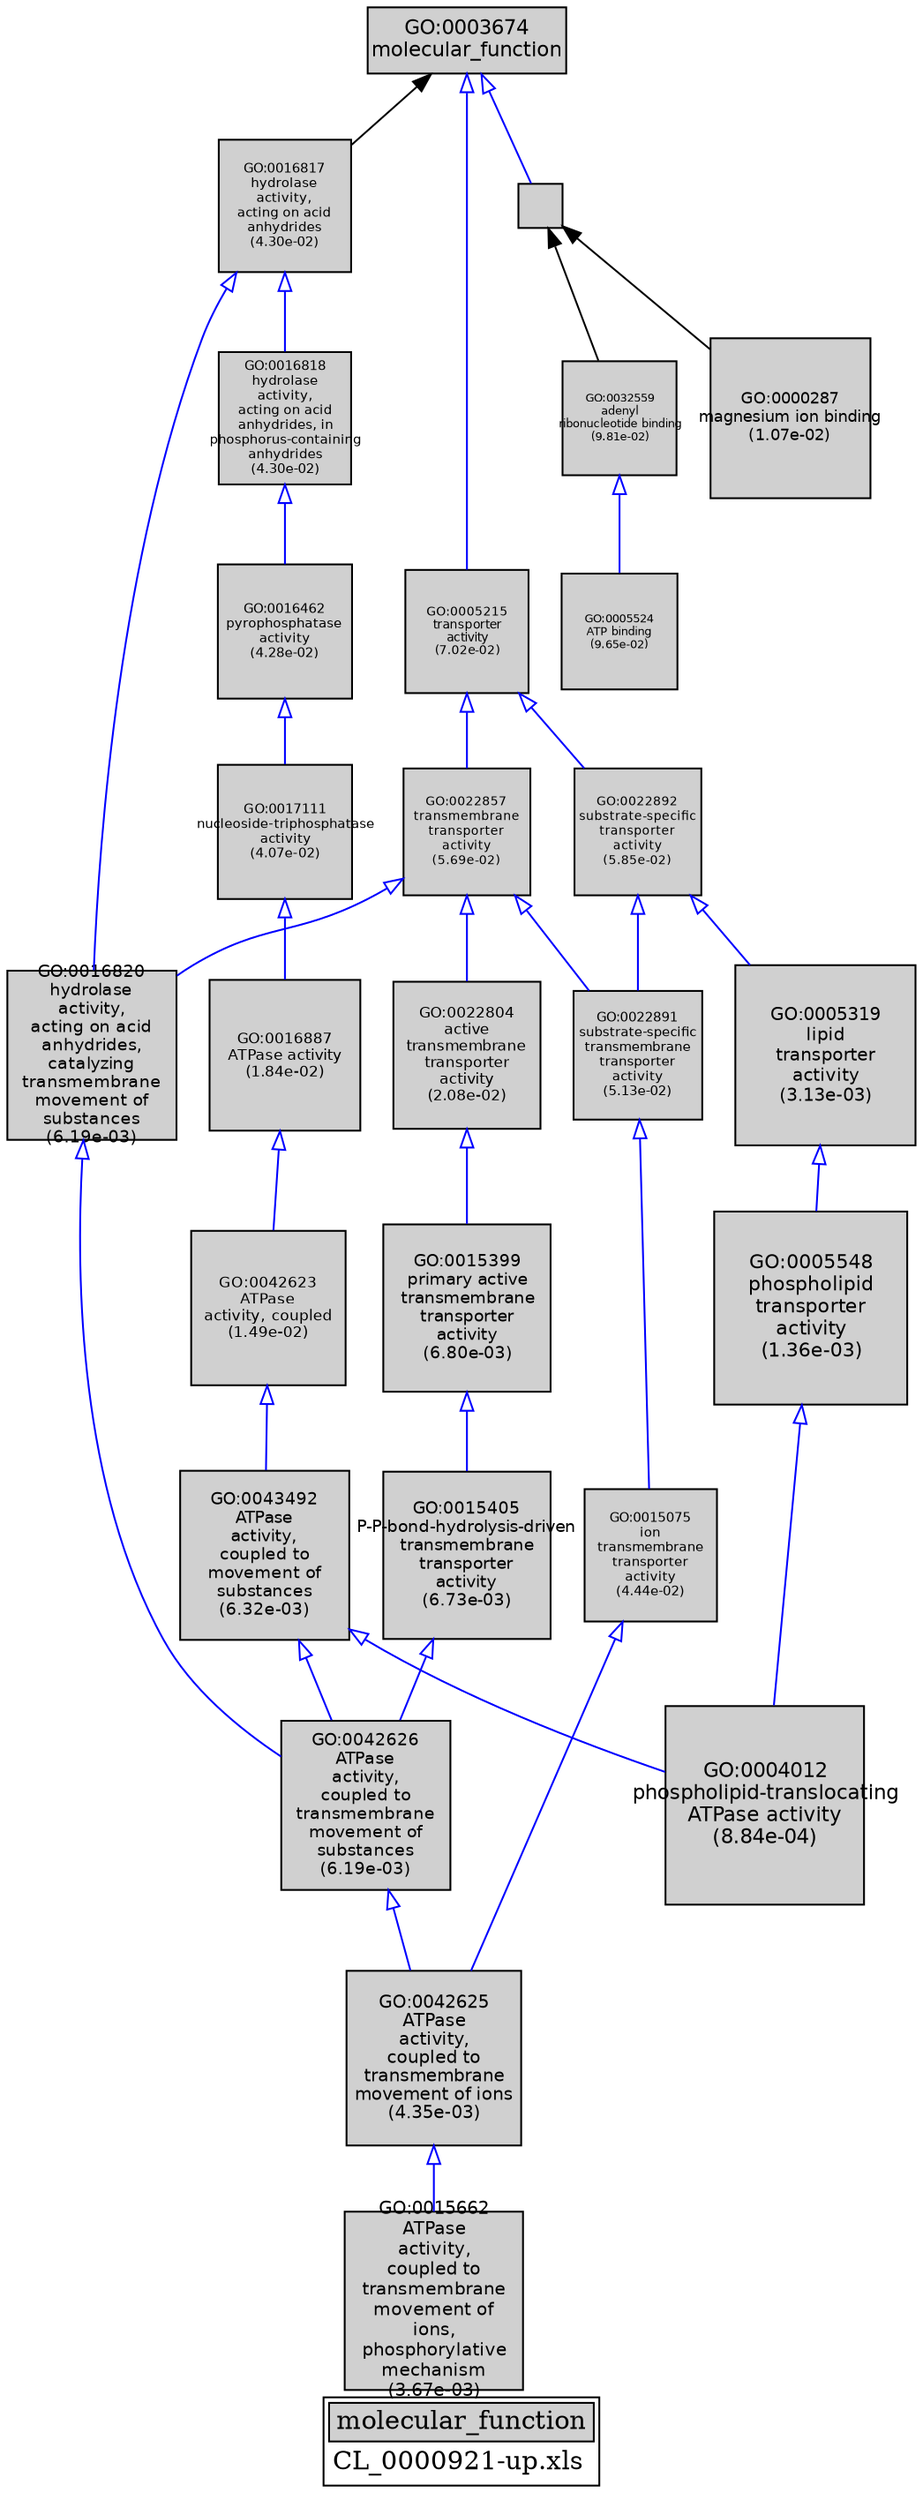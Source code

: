 digraph "molecular_function" {
graph [ bgcolor = "#FFFFFF", label = <<TABLE COLOR="black" BGCOLOR="white"><TR><TD COLSPAN="2" BGCOLOR="#D0D0D0"><FONT COLOR="black">molecular_function</FONT></TD></TR><TR><TD BORDER="0">CL_0000921-up.xls</TD></TR></TABLE>> ];
node [ fontname = "Helvetica" ];

subgraph "nodes" {

node [ style = "filled", fixedsize = "true", width = 1, shape = "box", fontsize = 9, fillcolor = "#D0D0D0", fontcolor = "black", color = "black" ];

"GO:0003674" [ URL = "#GO:0003674", label = <<TABLE BORDER="0"><TR><TD>GO:0003674<BR/>molecular_function</TD></TR></TABLE>>, width = 1.5, shape = "box", fontsize = 10.8 ];
"GO:0043492" [ URL = "#GO:0043492", label = <<TABLE BORDER="0"><TR><TD>GO:0043492<BR/>ATPase<BR/>activity,<BR/>coupled to<BR/>movement of<BR/>substances<BR/>(6.32e-03)</TD></TR></TABLE>>, width = 1.27403687248, shape = "box", fontsize = 9.17306548186, height = 1.27403687248 ];
"GO:0015075" [ URL = "#GO:0015075", label = <<TABLE BORDER="0"><TR><TD>GO:0015075<BR/>ion<BR/>transmembrane<BR/>transporter<BR/>activity<BR/>(4.44e-02)</TD></TR></TABLE>>, width = 1.00114352751, shape = "box", fontsize = 7.20823339808, height = 1.00114352751 ];
"GO:0016887" [ URL = "#GO:0016887", label = <<TABLE BORDER="0"><TR><TD>GO:0016887<BR/>ATPase activity<BR/>(1.84e-02)</TD></TR></TABLE>>, width = 1.13245551509, shape = "box", fontsize = 8.15367970863, height = 1.13245551509 ];
"GO:0042623" [ URL = "#GO:0042623", label = <<TABLE BORDER="0"><TR><TD>GO:0042623<BR/>ATPase<BR/>activity, coupled<BR/>(1.49e-02)</TD></TR></TABLE>>, width = 1.16203504449, shape = "box", fontsize = 8.36665232031, height = 1.16203504449 ];
"GO:0042625" [ URL = "#GO:0042625", label = <<TABLE BORDER="0"><TR><TD>GO:0042625<BR/>ATPase<BR/>activity,<BR/>coupled to<BR/>transmembrane<BR/>movement of ions<BR/>(4.35e-03)</TD></TR></TABLE>>, width = 1.31993332435, shape = "box", fontsize = 9.50351993533, height = 1.31993332435 ];
"GO:0022804" [ URL = "#GO:0022804", label = <<TABLE BORDER="0"><TR><TD>GO:0022804<BR/>active<BR/>transmembrane<BR/>transporter<BR/>activity<BR/>(2.08e-02)</TD></TR></TABLE>>, width = 1.11523999356, shape = "box", fontsize = 8.02972795362, height = 1.11523999356 ];
"GO:0022857" [ URL = "#GO:0022857", label = <<TABLE BORDER="0"><TR><TD>GO:0022857<BR/>transmembrane<BR/>transporter<BR/>activity<BR/>(5.69e-02)</TD></TR></TABLE>>, width = 0.960835507041, shape = "box", fontsize = 6.9180156507, height = 0.960835507041 ];
"GO:0015662" [ URL = "#GO:0015662", label = <<TABLE BORDER="0"><TR><TD>GO:0015662<BR/>ATPase<BR/>activity,<BR/>coupled to<BR/>transmembrane<BR/>movement of<BR/>ions,<BR/>phosphorylative<BR/>mechanism<BR/>(3.67e-03)</TD></TR></TABLE>>, width = 1.34027920576, shape = "box", fontsize = 9.65001028144, height = 1.34027920576 ];
"GO:0005215" [ URL = "#GO:0005215", label = <<TABLE BORDER="0"><TR><TD>GO:0005215<BR/>transporter<BR/>activity<BR/>(7.02e-02)</TD></TR></TABLE>>, width = 0.925299253672, shape = "box", fontsize = 6.66215462644, height = 0.925299253672 ];
"GO:0022892" [ URL = "#GO:0022892", label = <<TABLE BORDER="0"><TR><TD>GO:0022892<BR/>substrate-specific<BR/>transporter<BR/>activity<BR/>(5.85e-02)</TD></TR></TABLE>>, width = 0.956137448593, shape = "box", fontsize = 6.88418962987, height = 0.956137448593 ];
"GO:0042626" [ URL = "#GO:0042626", label = <<TABLE BORDER="0"><TR><TD>GO:0042626<BR/>ATPase<BR/>activity,<BR/>coupled to<BR/>transmembrane<BR/>movement of<BR/>substances<BR/>(6.19e-03)</TD></TR></TABLE>>, width = 1.27675197786, shape = "box", fontsize = 9.19261424056, height = 1.27675197786 ];
"GO:0016818" [ URL = "#GO:0016818", label = <<TABLE BORDER="0"><TR><TD>GO:0016818<BR/>hydrolase<BR/>activity,<BR/>acting on acid<BR/>anhydrides, in<BR/>phosphorus-containing<BR/>anhydrides<BR/>(4.30e-02)</TD></TR></TABLE>>, width = 1.00633077254, shape = "box", fontsize = 7.24558156226, height = 1.00633077254 ];
"GO:0004012" [ URL = "#GO:0004012", label = <<TABLE BORDER="0"><TR><TD>GO:0004012<BR/>phospholipid-translocating<BR/>ATPase activity<BR/>(8.84e-04)</TD></TR></TABLE>>, width = 1.5, shape = "box", fontsize = 10.8, height = 1.5 ];
"GO:0005548" [ URL = "#GO:0005548", label = <<TABLE BORDER="0"><TR><TD>GO:0005548<BR/>phospholipid<BR/>transporter<BR/>activity<BR/>(1.36e-03)</TD></TR></TABLE>>, width = 1.45353583314, shape = "box", fontsize = 10.4654579986, height = 1.45353583314 ];
"GO:0000287" [ URL = "#GO:0000287", label = <<TABLE BORDER="0"><TR><TD>GO:0000287<BR/>magnesium ion binding<BR/>(1.07e-02)</TD></TR></TABLE>>, width = 1.20679454732, shape = "box", fontsize = 8.68892074072, height = 1.20679454732 ];
"GO:0022891" [ URL = "#GO:0022891", label = <<TABLE BORDER="0"><TR><TD>GO:0022891<BR/>substrate-specific<BR/>transmembrane<BR/>transporter<BR/>activity<BR/>(5.13e-02)</TD></TR></TABLE>>, width = 0.977994607939, shape = "box", fontsize = 7.04156117716, height = 0.977994607939 ];
"GO:0016817" [ URL = "#GO:0016817", label = <<TABLE BORDER="0"><TR><TD>GO:0016817<BR/>hydrolase<BR/>activity,<BR/>acting on acid<BR/>anhydrides<BR/>(4.30e-02)</TD></TR></TABLE>>, width = 1.00608049334, shape = "box", fontsize = 7.24377955206, height = 1.00608049334 ];
"GO:0015405" [ URL = "#GO:0015405", label = <<TABLE BORDER="0"><TR><TD>GO:0015405<BR/>P-P-bond-hydrolysis-driven<BR/>transmembrane<BR/>transporter<BR/>activity<BR/>(6.73e-03)</TD></TR></TABLE>>, width = 1.26619626344, shape = "box", fontsize = 9.11661309678, height = 1.26619626344 ];
"GO:0016820" [ URL = "#GO:0016820", label = <<TABLE BORDER="0"><TR><TD>GO:0016820<BR/>hydrolase<BR/>activity,<BR/>acting on acid<BR/>anhydrides,<BR/>catalyzing<BR/>transmembrane<BR/>movement of<BR/>substances<BR/>(6.19e-03)</TD></TR></TABLE>>, width = 1.27675197786, shape = "box", fontsize = 9.19261424056, height = 1.27675197786 ];
"GO:0016462" [ URL = "#GO:0016462", label = <<TABLE BORDER="0"><TR><TD>GO:0016462<BR/>pyrophosphatase<BR/>activity<BR/>(4.28e-02)</TD></TR></TABLE>>, width = 1.00708361783, shape = "box", fontsize = 7.25100204839, height = 1.00708361783 ];
"GO:0015399" [ URL = "#GO:0015399", label = <<TABLE BORDER="0"><TR><TD>GO:0015399<BR/>primary active<BR/>transmembrane<BR/>transporter<BR/>activity<BR/>(6.80e-03)</TD></TR></TABLE>>, width = 1.2649313277, shape = "box", fontsize = 9.10750555945, height = 1.2649313277 ];
"GO:0017111" [ URL = "#GO:0017111", label = <<TABLE BORDER="0"><TR><TD>GO:0017111<BR/>nucleoside-triphosphatase<BR/>activity<BR/>(4.07e-02)</TD></TR></TABLE>>, width = 1.01478358024, shape = "box", fontsize = 7.30644177776, height = 1.01478358024 ];
"GO:0005319" [ URL = "#GO:0005319", label = <<TABLE BORDER="0"><TR><TD>GO:0005319<BR/>lipid<BR/>transporter<BR/>activity<BR/>(3.13e-03)</TD></TR></TABLE>>, width = 1.35920136867, shape = "box", fontsize = 9.78624985439, height = 1.35920136867 ];
"GO:0005524" [ URL = "#GO:0005524", label = <<TABLE BORDER="0"><TR><TD>GO:0005524<BR/>ATP binding<BR/>(9.65e-02)</TD></TR></TABLE>>, width = 0.868929302569, shape = "box", fontsize = 6.2562909785, height = 0.868929302569 ];
"GO:0032559" [ URL = "#GO:0032559", label = <<TABLE BORDER="0"><TR><TD>GO:0032559<BR/>adenyl<BR/>ribonucleotide binding<BR/>(9.81e-02)</TD></TR></TABLE>>, width = 0.865849381138, shape = "box", fontsize = 6.23411554419, height = 0.865849381138 ];
"GO:0005488" [ URL = "#GO:0005488", label = "", width = 0.333288489923, shape = "box", height = 0.333288489923 ];
}
subgraph "edges" {


edge [ dir = "back", weight = 1 ];
subgraph "regulates" {


edge [ color = "cyan", arrowtail = "none" ];
subgraph "positive" {


edge [ color = "green", arrowtail = "vee" ];
}
subgraph "negative" {


edge [ color = "red", arrowtail = "tee" ];
}
}
subgraph "part_of" {


edge [ color = "purple", arrowtail = "diamond", weight = 2.5 ];
}
subgraph "is_a" {


edge [ color = "blue", arrowtail = "empty", weight = 5.0 ];
"GO:0016818" -> "GO:0016462";
"GO:0022857" -> "GO:0022804";
"GO:0016817" -> "GO:0016818";
"GO:0005215" -> "GO:0022892";
"GO:0043492" -> "GO:0004012";
"GO:0015405" -> "GO:0042626";
"GO:0003674" -> "GO:0005215";
"GO:0016887" -> "GO:0042623";
"GO:0022891" -> "GO:0015075";
"GO:0022857" -> "GO:0016820";
"GO:0042626" -> "GO:0042625";
"GO:0022892" -> "GO:0022891";
"GO:0022892" -> "GO:0005319";
"GO:0043492" -> "GO:0042626";
"GO:0005215" -> "GO:0022857";
"GO:0003674" -> "GO:0005488";
"GO:0016817" -> "GO:0016820";
"GO:0016820" -> "GO:0042626";
"GO:0016462" -> "GO:0017111";
"GO:0042625" -> "GO:0015662";
"GO:0032559" -> "GO:0005524";
"GO:0015399" -> "GO:0015405";
"GO:0017111" -> "GO:0016887";
"GO:0022804" -> "GO:0015399";
"GO:0005319" -> "GO:0005548";
"GO:0015075" -> "GO:0042625";
"GO:0005548" -> "GO:0004012";
"GO:0022857" -> "GO:0022891";
"GO:0042623" -> "GO:0043492";
}
"GO:0005488" -> "GO:0000287";
"GO:0003674" -> "GO:0016817";
"GO:0005488" -> "GO:0032559";
}
}
